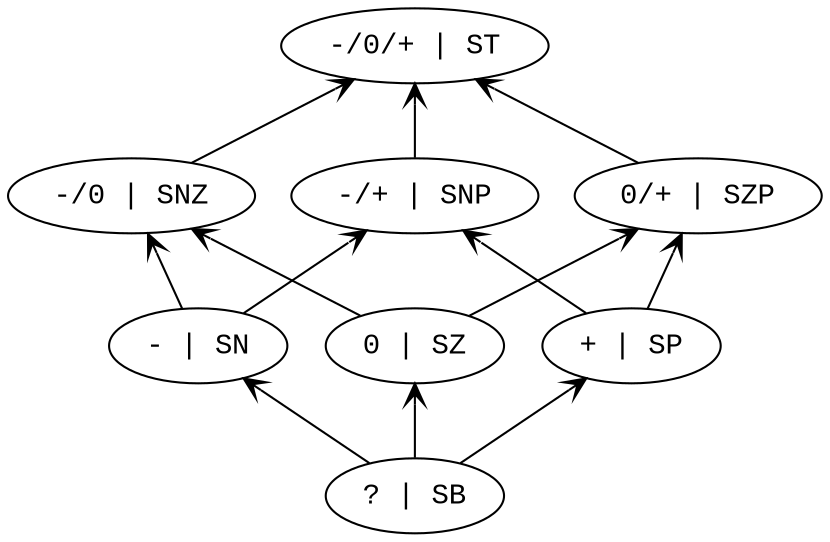 digraph sign {
    
    graph [fontname = "Courier New"];
    node [fontname = "Courier New"];
    edge [fontname = "Courier New"];

    rankdir="BT"
    edge [dir = forward arrowhead = open]
    splines=false

    ST [label = "-/0/+ | ST"];

    SNZ [label = "-/0 | SNZ"];
    SNP [label = "-/+ | SNP"];
    SZP [label = "0/+ | SZP"];
    
    SN [label = "- | SN"];
    SZ [label = "0 | SZ"];
    SP [label = "+ | SP"];
    
    SB [label = "? | SB"];

    SZP -> {ST}
    SNP -> {ST}
    SNZ -> {ST}

    SP -> {SNP, SZP}
    SZ -> {SNZ, SZP}
    SN -> {SNZ, SNP}
    
    SB -> {SP, SZ, SN}
}
